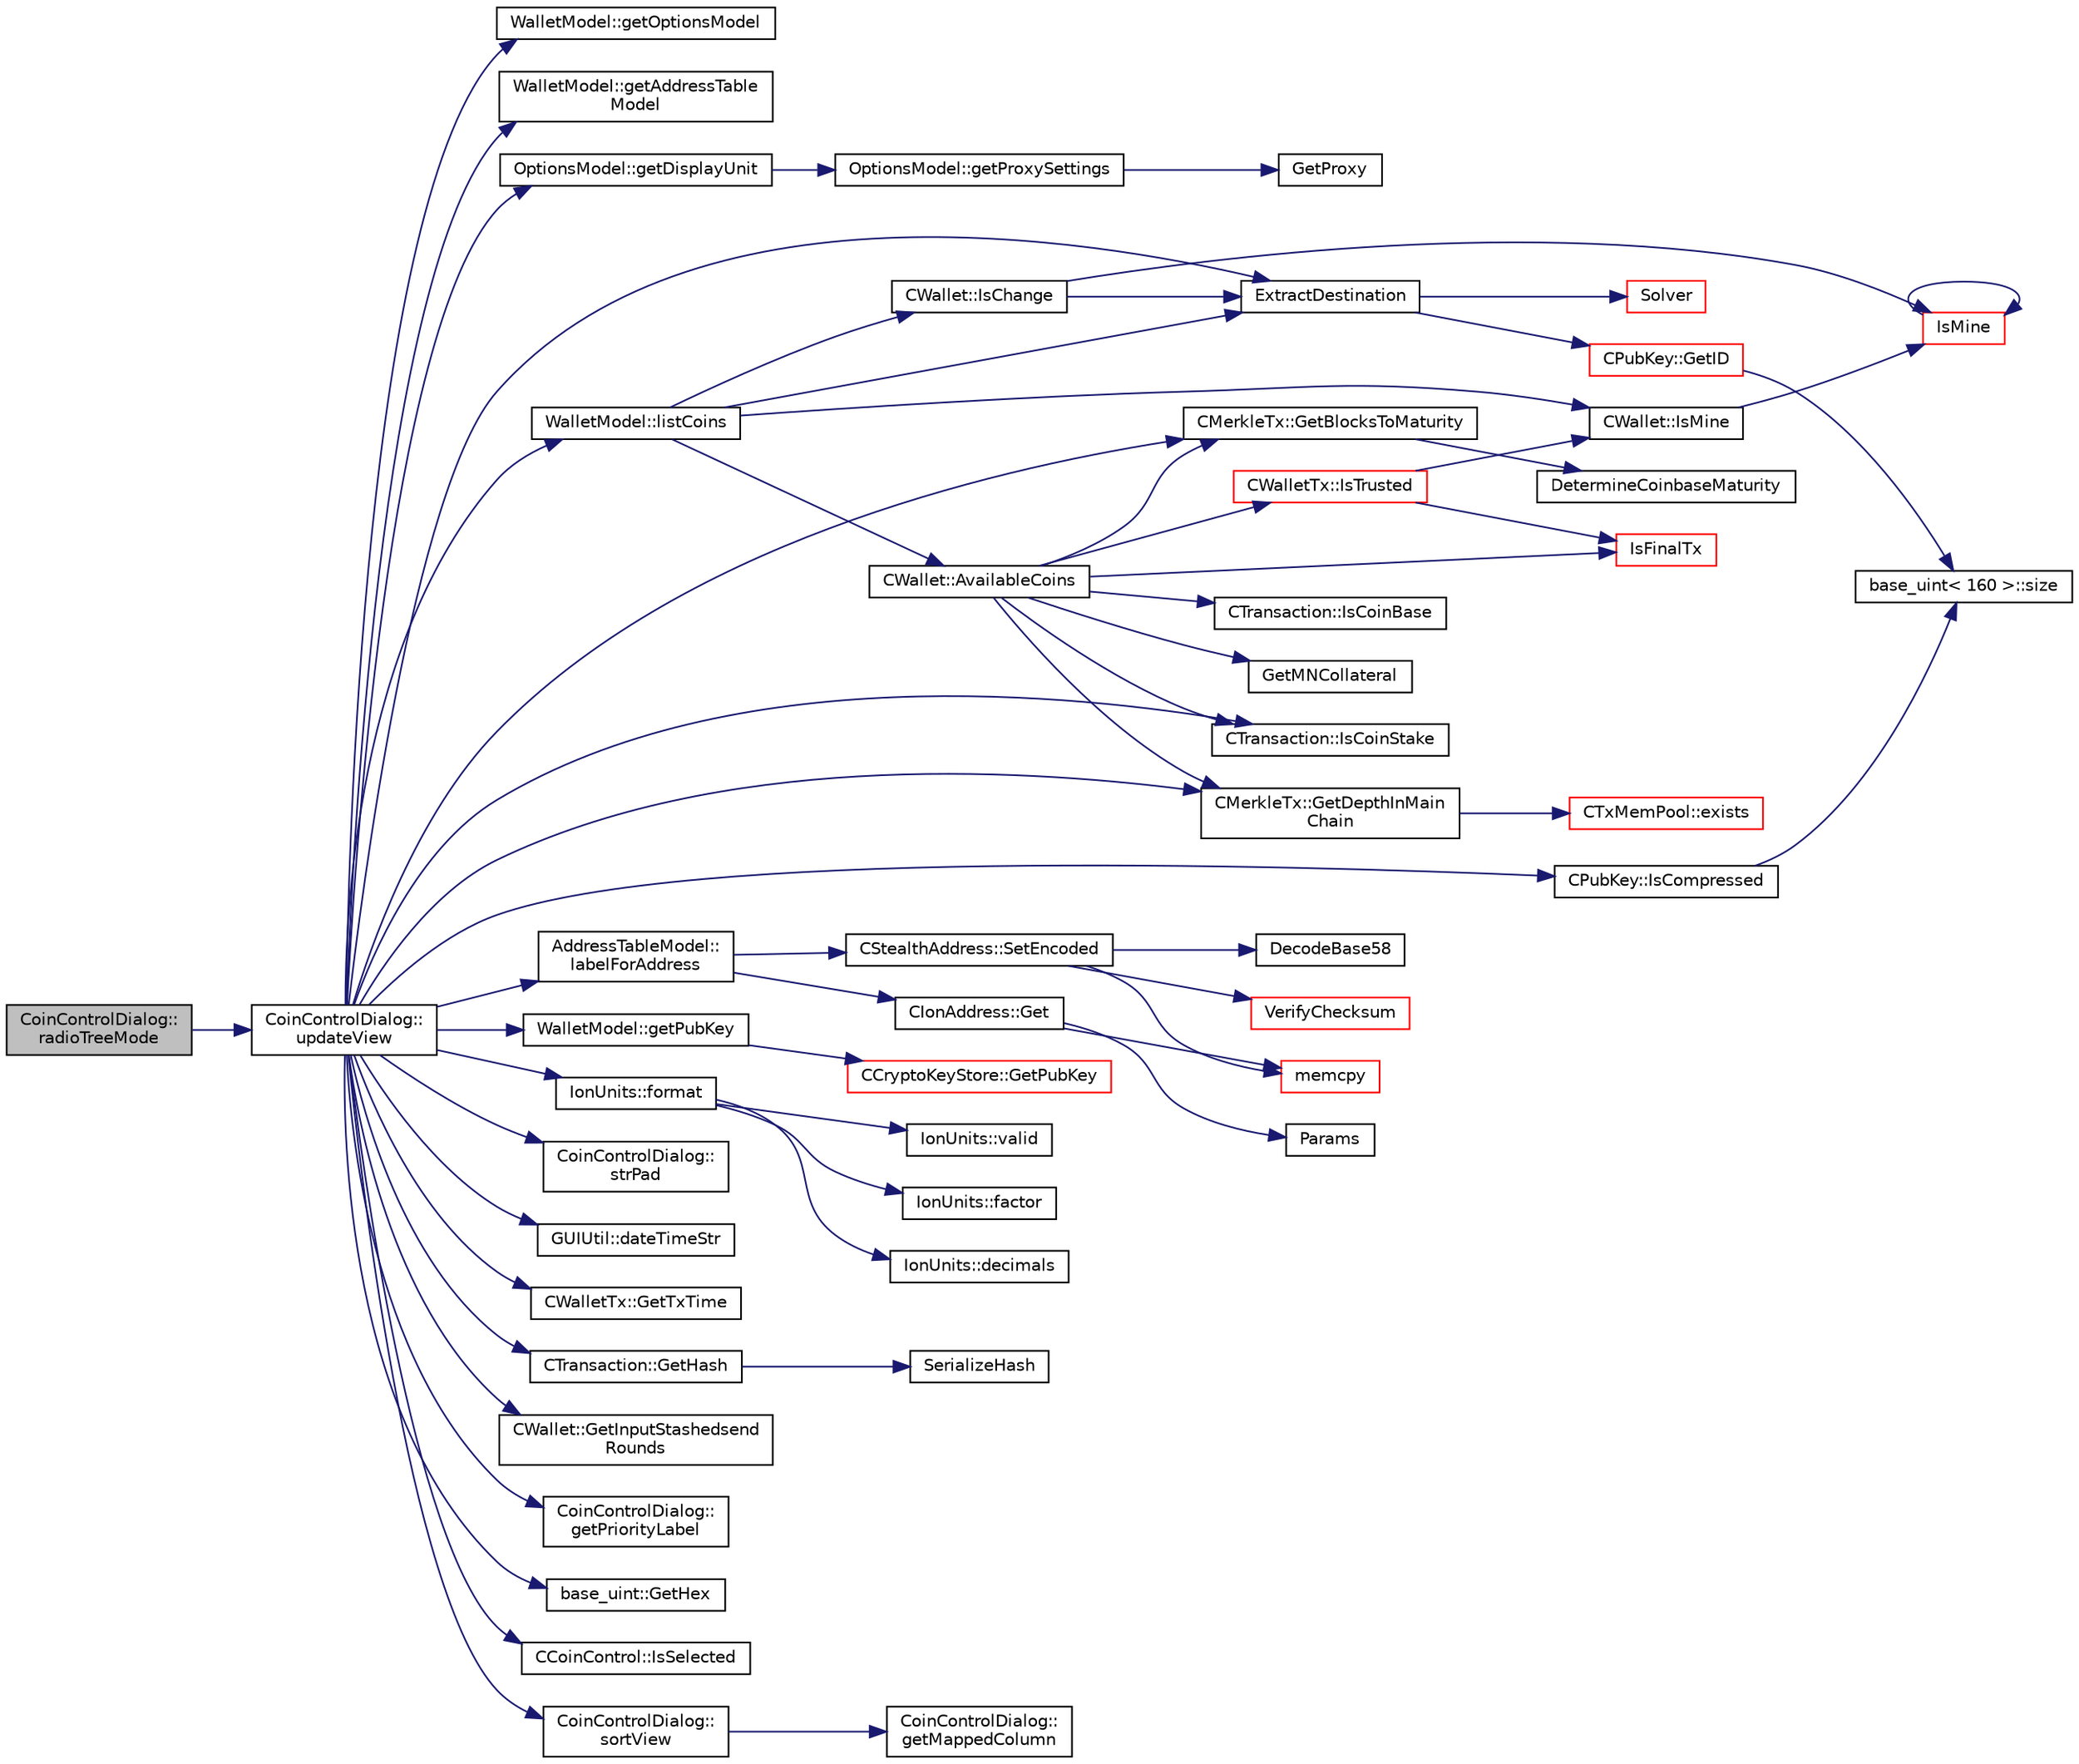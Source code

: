 digraph "CoinControlDialog::radioTreeMode"
{
  edge [fontname="Helvetica",fontsize="10",labelfontname="Helvetica",labelfontsize="10"];
  node [fontname="Helvetica",fontsize="10",shape=record];
  rankdir="LR";
  Node294 [label="CoinControlDialog::\lradioTreeMode",height=0.2,width=0.4,color="black", fillcolor="grey75", style="filled", fontcolor="black"];
  Node294 -> Node295 [color="midnightblue",fontsize="10",style="solid",fontname="Helvetica"];
  Node295 [label="CoinControlDialog::\lupdateView",height=0.2,width=0.4,color="black", fillcolor="white", style="filled",URL="$class_coin_control_dialog.html#aadea33050e5c1efd5eae8d2fcfa721f9"];
  Node295 -> Node296 [color="midnightblue",fontsize="10",style="solid",fontname="Helvetica"];
  Node296 [label="WalletModel::getOptionsModel",height=0.2,width=0.4,color="black", fillcolor="white", style="filled",URL="$class_wallet_model.html#a96d53e56b3f8f07537ea2523f7a7d300"];
  Node295 -> Node297 [color="midnightblue",fontsize="10",style="solid",fontname="Helvetica"];
  Node297 [label="WalletModel::getAddressTable\lModel",height=0.2,width=0.4,color="black", fillcolor="white", style="filled",URL="$class_wallet_model.html#a89ed202e2dbc04aaa70d72872b95b351"];
  Node295 -> Node298 [color="midnightblue",fontsize="10",style="solid",fontname="Helvetica"];
  Node298 [label="OptionsModel::getDisplayUnit",height=0.2,width=0.4,color="black", fillcolor="white", style="filled",URL="$class_options_model.html#a3b6e4d4ef42be3aaba315b8cd14f468e"];
  Node298 -> Node299 [color="midnightblue",fontsize="10",style="solid",fontname="Helvetica"];
  Node299 [label="OptionsModel::getProxySettings",height=0.2,width=0.4,color="black", fillcolor="white", style="filled",URL="$class_options_model.html#a0fa582a801df3753c2c50840c40bb350"];
  Node299 -> Node300 [color="midnightblue",fontsize="10",style="solid",fontname="Helvetica"];
  Node300 [label="GetProxy",height=0.2,width=0.4,color="black", fillcolor="white", style="filled",URL="$netbase_8cpp.html#a4e67b39fc1769663260d791d2f4d049d"];
  Node295 -> Node301 [color="midnightblue",fontsize="10",style="solid",fontname="Helvetica"];
  Node301 [label="WalletModel::listCoins",height=0.2,width=0.4,color="black", fillcolor="white", style="filled",URL="$class_wallet_model.html#ae5ce26bba42701b45de766ef11cc9a47"];
  Node301 -> Node302 [color="midnightblue",fontsize="10",style="solid",fontname="Helvetica"];
  Node302 [label="CWallet::AvailableCoins",height=0.2,width=0.4,color="black", fillcolor="white", style="filled",URL="$class_c_wallet.html#a0f950dede91de2be32ea8c43a40469ab"];
  Node302 -> Node303 [color="midnightblue",fontsize="10",style="solid",fontname="Helvetica"];
  Node303 [label="IsFinalTx",height=0.2,width=0.4,color="red", fillcolor="white", style="filled",URL="$main_8cpp.html#adc332cd7ac94e639bb4239618341be19"];
  Node302 -> Node307 [color="midnightblue",fontsize="10",style="solid",fontname="Helvetica"];
  Node307 [label="CWalletTx::IsTrusted",height=0.2,width=0.4,color="red", fillcolor="white", style="filled",URL="$class_c_wallet_tx.html#a71efb0d5b5def8ae00a1d74b8741bfcb"];
  Node307 -> Node303 [color="midnightblue",fontsize="10",style="solid",fontname="Helvetica"];
  Node307 -> Node309 [color="midnightblue",fontsize="10",style="solid",fontname="Helvetica"];
  Node309 [label="CWallet::IsMine",height=0.2,width=0.4,color="black", fillcolor="white", style="filled",URL="$class_c_wallet.html#a4eada57edc1c443564b8cc9b853d955c"];
  Node309 -> Node310 [color="midnightblue",fontsize="10",style="solid",fontname="Helvetica"];
  Node310 [label="IsMine",height=0.2,width=0.4,color="red", fillcolor="white", style="filled",URL="$script_8cpp.html#adc59cf67d903c1ba1ef225561b85bfce"];
  Node310 -> Node310 [color="midnightblue",fontsize="10",style="solid",fontname="Helvetica"];
  Node302 -> Node312 [color="midnightblue",fontsize="10",style="solid",fontname="Helvetica"];
  Node312 [label="CTransaction::IsCoinBase",height=0.2,width=0.4,color="black", fillcolor="white", style="filled",URL="$class_c_transaction.html#a96256e8ac1bf79ad9c057e48c41132dd"];
  Node302 -> Node313 [color="midnightblue",fontsize="10",style="solid",fontname="Helvetica"];
  Node313 [label="CMerkleTx::GetBlocksToMaturity",height=0.2,width=0.4,color="black", fillcolor="white", style="filled",URL="$class_c_merkle_tx.html#a69ebd437f7b44169659c3527fe73b6ab"];
  Node313 -> Node314 [color="midnightblue",fontsize="10",style="solid",fontname="Helvetica"];
  Node314 [label="DetermineCoinbaseMaturity",height=0.2,width=0.4,color="black", fillcolor="white", style="filled",URL="$proofs_8cpp.html#a97478c8207cae73889a6b1fbbc3c67e3",tooltip="Determine Coinbase Maturity (generally not a good idea - done so to increase speed) ..."];
  Node302 -> Node315 [color="midnightblue",fontsize="10",style="solid",fontname="Helvetica"];
  Node315 [label="CTransaction::IsCoinStake",height=0.2,width=0.4,color="black", fillcolor="white", style="filled",URL="$class_c_transaction.html#ace4278a41a296d40dcf5fb2b9cf007ec"];
  Node302 -> Node316 [color="midnightblue",fontsize="10",style="solid",fontname="Helvetica"];
  Node316 [label="CMerkleTx::GetDepthInMain\lChain",height=0.2,width=0.4,color="black", fillcolor="white", style="filled",URL="$class_c_merkle_tx.html#a887a9f1a0b7fc64b43e42cec76b38ef9"];
  Node316 -> Node317 [color="midnightblue",fontsize="10",style="solid",fontname="Helvetica"];
  Node317 [label="CTxMemPool::exists",height=0.2,width=0.4,color="red", fillcolor="white", style="filled",URL="$class_c_tx_mem_pool.html#a8b7a13b5289ab839d4460f41a7da9789"];
  Node302 -> Node319 [color="midnightblue",fontsize="10",style="solid",fontname="Helvetica"];
  Node319 [label="GetMNCollateral",height=0.2,width=0.4,color="black", fillcolor="white", style="filled",URL="$main_8h.html#a7ecfeb5987564d84c46a6715d4c3a2df"];
  Node301 -> Node309 [color="midnightblue",fontsize="10",style="solid",fontname="Helvetica"];
  Node301 -> Node320 [color="midnightblue",fontsize="10",style="solid",fontname="Helvetica"];
  Node320 [label="CWallet::IsChange",height=0.2,width=0.4,color="black", fillcolor="white", style="filled",URL="$class_c_wallet.html#aba1c6108b7d2d3800dd487bab4c4c82e"];
  Node320 -> Node310 [color="midnightblue",fontsize="10",style="solid",fontname="Helvetica"];
  Node320 -> Node321 [color="midnightblue",fontsize="10",style="solid",fontname="Helvetica"];
  Node321 [label="ExtractDestination",height=0.2,width=0.4,color="black", fillcolor="white", style="filled",URL="$script_8cpp.html#a951f7e601746ae076afdf3169ecca2fc"];
  Node321 -> Node322 [color="midnightblue",fontsize="10",style="solid",fontname="Helvetica"];
  Node322 [label="Solver",height=0.2,width=0.4,color="red", fillcolor="white", style="filled",URL="$script_8cpp.html#a6ee6be50bff44464e905680c6fcee6dc"];
  Node321 -> Node327 [color="midnightblue",fontsize="10",style="solid",fontname="Helvetica"];
  Node327 [label="CPubKey::GetID",height=0.2,width=0.4,color="red", fillcolor="white", style="filled",URL="$class_c_pub_key.html#a2675f7e6f72eff68e7a5227289feb021"];
  Node327 -> Node330 [color="midnightblue",fontsize="10",style="solid",fontname="Helvetica"];
  Node330 [label="base_uint\< 160 \>::size",height=0.2,width=0.4,color="black", fillcolor="white", style="filled",URL="$classbase__uint.html#a1f49b034e686269601ea89b0319b8004"];
  Node301 -> Node321 [color="midnightblue",fontsize="10",style="solid",fontname="Helvetica"];
  Node295 -> Node331 [color="midnightblue",fontsize="10",style="solid",fontname="Helvetica"];
  Node331 [label="AddressTableModel::\llabelForAddress",height=0.2,width=0.4,color="black", fillcolor="white", style="filled",URL="$class_address_table_model.html#afcdbfc17ac480f5a57382cbcf096ccb3"];
  Node331 -> Node332 [color="midnightblue",fontsize="10",style="solid",fontname="Helvetica"];
  Node332 [label="CStealthAddress::SetEncoded",height=0.2,width=0.4,color="black", fillcolor="white", style="filled",URL="$class_c_stealth_address.html#aa3f4655dced125bf698c208b6e7ac4b8"];
  Node332 -> Node333 [color="midnightblue",fontsize="10",style="solid",fontname="Helvetica"];
  Node333 [label="DecodeBase58",height=0.2,width=0.4,color="black", fillcolor="white", style="filled",URL="$base58_8cpp.html#a0f74d1d6e7e982cad4b0e538acea4538",tooltip="Decode a base58-encoded string (psz) into a byte vector (vchRet). "];
  Node332 -> Node334 [color="midnightblue",fontsize="10",style="solid",fontname="Helvetica"];
  Node334 [label="VerifyChecksum",height=0.2,width=0.4,color="red", fillcolor="white", style="filled",URL="$stealth_8cpp.html#a5ff6f6775db5f747f5088c7ef8264b74"];
  Node332 -> Node336 [color="midnightblue",fontsize="10",style="solid",fontname="Helvetica"];
  Node336 [label="memcpy",height=0.2,width=0.4,color="red", fillcolor="white", style="filled",URL="$glibc__compat_8cpp.html#a0f46826ab0466591e136db24394923cf"];
  Node331 -> Node339 [color="midnightblue",fontsize="10",style="solid",fontname="Helvetica"];
  Node339 [label="CIonAddress::Get",height=0.2,width=0.4,color="black", fillcolor="white", style="filled",URL="$class_c_ion_address.html#aa70f9899f0a3cf37e4a87483db5cf99d"];
  Node339 -> Node336 [color="midnightblue",fontsize="10",style="solid",fontname="Helvetica"];
  Node339 -> Node340 [color="midnightblue",fontsize="10",style="solid",fontname="Helvetica"];
  Node340 [label="Params",height=0.2,width=0.4,color="black", fillcolor="white", style="filled",URL="$chainparams_8cpp.html#ace5c5b706d71a324a417dd2db394fd4a",tooltip="Return the currently selected parameters. "];
  Node295 -> Node321 [color="midnightblue",fontsize="10",style="solid",fontname="Helvetica"];
  Node295 -> Node341 [color="midnightblue",fontsize="10",style="solid",fontname="Helvetica"];
  Node341 [label="WalletModel::getPubKey",height=0.2,width=0.4,color="black", fillcolor="white", style="filled",URL="$class_wallet_model.html#abe0b4462654768f301d1f758f7907ca2"];
  Node341 -> Node342 [color="midnightblue",fontsize="10",style="solid",fontname="Helvetica"];
  Node342 [label="CCryptoKeyStore::GetPubKey",height=0.2,width=0.4,color="red", fillcolor="white", style="filled",URL="$class_c_crypto_key_store.html#a20b474adfe6900bb36cd4fd6f9c31380"];
  Node295 -> Node351 [color="midnightblue",fontsize="10",style="solid",fontname="Helvetica"];
  Node351 [label="CPubKey::IsCompressed",height=0.2,width=0.4,color="black", fillcolor="white", style="filled",URL="$class_c_pub_key.html#a25f8b70340ad20ddab0f80ec4cee9396"];
  Node351 -> Node330 [color="midnightblue",fontsize="10",style="solid",fontname="Helvetica"];
  Node295 -> Node352 [color="midnightblue",fontsize="10",style="solid",fontname="Helvetica"];
  Node352 [label="IonUnits::format",height=0.2,width=0.4,color="black", fillcolor="white", style="filled",URL="$class_ion_units.html#a7cf8cdbd0a24c418ae91b511fac5bee4",tooltip="Format as string. "];
  Node352 -> Node353 [color="midnightblue",fontsize="10",style="solid",fontname="Helvetica"];
  Node353 [label="IonUnits::valid",height=0.2,width=0.4,color="black", fillcolor="white", style="filled",URL="$class_ion_units.html#a23c5b1306ed473dbb2375a6675a2ce13",tooltip="Is unit ID valid? "];
  Node352 -> Node354 [color="midnightblue",fontsize="10",style="solid",fontname="Helvetica"];
  Node354 [label="IonUnits::factor",height=0.2,width=0.4,color="black", fillcolor="white", style="filled",URL="$class_ion_units.html#a210814a200496caf63083ed4abd1bd24",tooltip="Number of Satoshis (1e-8) per unit. "];
  Node352 -> Node355 [color="midnightblue",fontsize="10",style="solid",fontname="Helvetica"];
  Node355 [label="IonUnits::decimals",height=0.2,width=0.4,color="black", fillcolor="white", style="filled",URL="$class_ion_units.html#a5e9c7a5b666b858c171760273c51c9d7",tooltip="Number of decimals left. "];
  Node295 -> Node356 [color="midnightblue",fontsize="10",style="solid",fontname="Helvetica"];
  Node356 [label="CoinControlDialog::\lstrPad",height=0.2,width=0.4,color="black", fillcolor="white", style="filled",URL="$class_coin_control_dialog.html#ac01c96c8a1a024c9ca35eda9ca297792"];
  Node295 -> Node357 [color="midnightblue",fontsize="10",style="solid",fontname="Helvetica"];
  Node357 [label="GUIUtil::dateTimeStr",height=0.2,width=0.4,color="black", fillcolor="white", style="filled",URL="$namespace_g_u_i_util.html#aae732a04fea25190081120bf0cc773e8"];
  Node295 -> Node358 [color="midnightblue",fontsize="10",style="solid",fontname="Helvetica"];
  Node358 [label="CWalletTx::GetTxTime",height=0.2,width=0.4,color="black", fillcolor="white", style="filled",URL="$class_c_wallet_tx.html#ab94368cf0553687d8f1fec5d2aaa1457"];
  Node295 -> Node315 [color="midnightblue",fontsize="10",style="solid",fontname="Helvetica"];
  Node295 -> Node313 [color="midnightblue",fontsize="10",style="solid",fontname="Helvetica"];
  Node295 -> Node316 [color="midnightblue",fontsize="10",style="solid",fontname="Helvetica"];
  Node295 -> Node359 [color="midnightblue",fontsize="10",style="solid",fontname="Helvetica"];
  Node359 [label="CTransaction::GetHash",height=0.2,width=0.4,color="black", fillcolor="white", style="filled",URL="$class_c_transaction.html#a0b46d80e82ca324e82c2ce3fc1492bfa"];
  Node359 -> Node360 [color="midnightblue",fontsize="10",style="solid",fontname="Helvetica"];
  Node360 [label="SerializeHash",height=0.2,width=0.4,color="black", fillcolor="white", style="filled",URL="$hash_8h.html#a6de694e43f17c62025c6883965b65e63"];
  Node295 -> Node361 [color="midnightblue",fontsize="10",style="solid",fontname="Helvetica"];
  Node361 [label="CWallet::GetInputStashedsend\lRounds",height=0.2,width=0.4,color="black", fillcolor="white", style="filled",URL="$class_c_wallet.html#a9a6ea9a3fe28ec7ef0ed0871647b59db"];
  Node295 -> Node362 [color="midnightblue",fontsize="10",style="solid",fontname="Helvetica"];
  Node362 [label="CoinControlDialog::\lgetPriorityLabel",height=0.2,width=0.4,color="black", fillcolor="white", style="filled",URL="$class_coin_control_dialog.html#a7285f91e6d9b510084966f4229146bcd"];
  Node295 -> Node363 [color="midnightblue",fontsize="10",style="solid",fontname="Helvetica"];
  Node363 [label="base_uint::GetHex",height=0.2,width=0.4,color="black", fillcolor="white", style="filled",URL="$classbase__uint.html#ae5e7b7481de91ebead20eebd5d685441"];
  Node295 -> Node364 [color="midnightblue",fontsize="10",style="solid",fontname="Helvetica"];
  Node364 [label="CCoinControl::IsSelected",height=0.2,width=0.4,color="black", fillcolor="white", style="filled",URL="$class_c_coin_control.html#adcd674d510015f3212e489ab6bd74067"];
  Node295 -> Node365 [color="midnightblue",fontsize="10",style="solid",fontname="Helvetica"];
  Node365 [label="CoinControlDialog::\lsortView",height=0.2,width=0.4,color="black", fillcolor="white", style="filled",URL="$class_coin_control_dialog.html#a9573211ed101522c9b4307a02b268e39"];
  Node365 -> Node366 [color="midnightblue",fontsize="10",style="solid",fontname="Helvetica"];
  Node366 [label="CoinControlDialog::\lgetMappedColumn",height=0.2,width=0.4,color="black", fillcolor="white", style="filled",URL="$class_coin_control_dialog.html#a12cc992d1d2c5ef33f42d89c7e3e9dad"];
}
